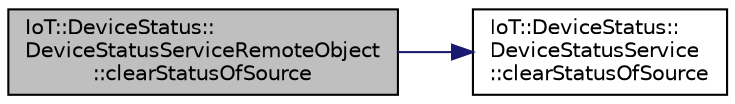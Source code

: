 digraph "IoT::DeviceStatus::DeviceStatusServiceRemoteObject::clearStatusOfSource"
{
 // LATEX_PDF_SIZE
  edge [fontname="Helvetica",fontsize="10",labelfontname="Helvetica",labelfontsize="10"];
  node [fontname="Helvetica",fontsize="10",shape=record];
  rankdir="LR";
  Node1 [label="IoT::DeviceStatus::\lDeviceStatusServiceRemoteObject\l::clearStatusOfSource",height=0.2,width=0.4,color="black", fillcolor="grey75", style="filled", fontcolor="black",tooltip=" "];
  Node1 -> Node2 [color="midnightblue",fontsize="10",style="solid"];
  Node2 [label="IoT::DeviceStatus::\lDeviceStatusService\l::clearStatusOfSource",height=0.2,width=0.4,color="black", fillcolor="white", style="filled",URL="$classIoT_1_1DeviceStatus_1_1DeviceStatusService.html#a18fd15471e290c3ce05e6b09b5ad6cb6",tooltip=" "];
}
